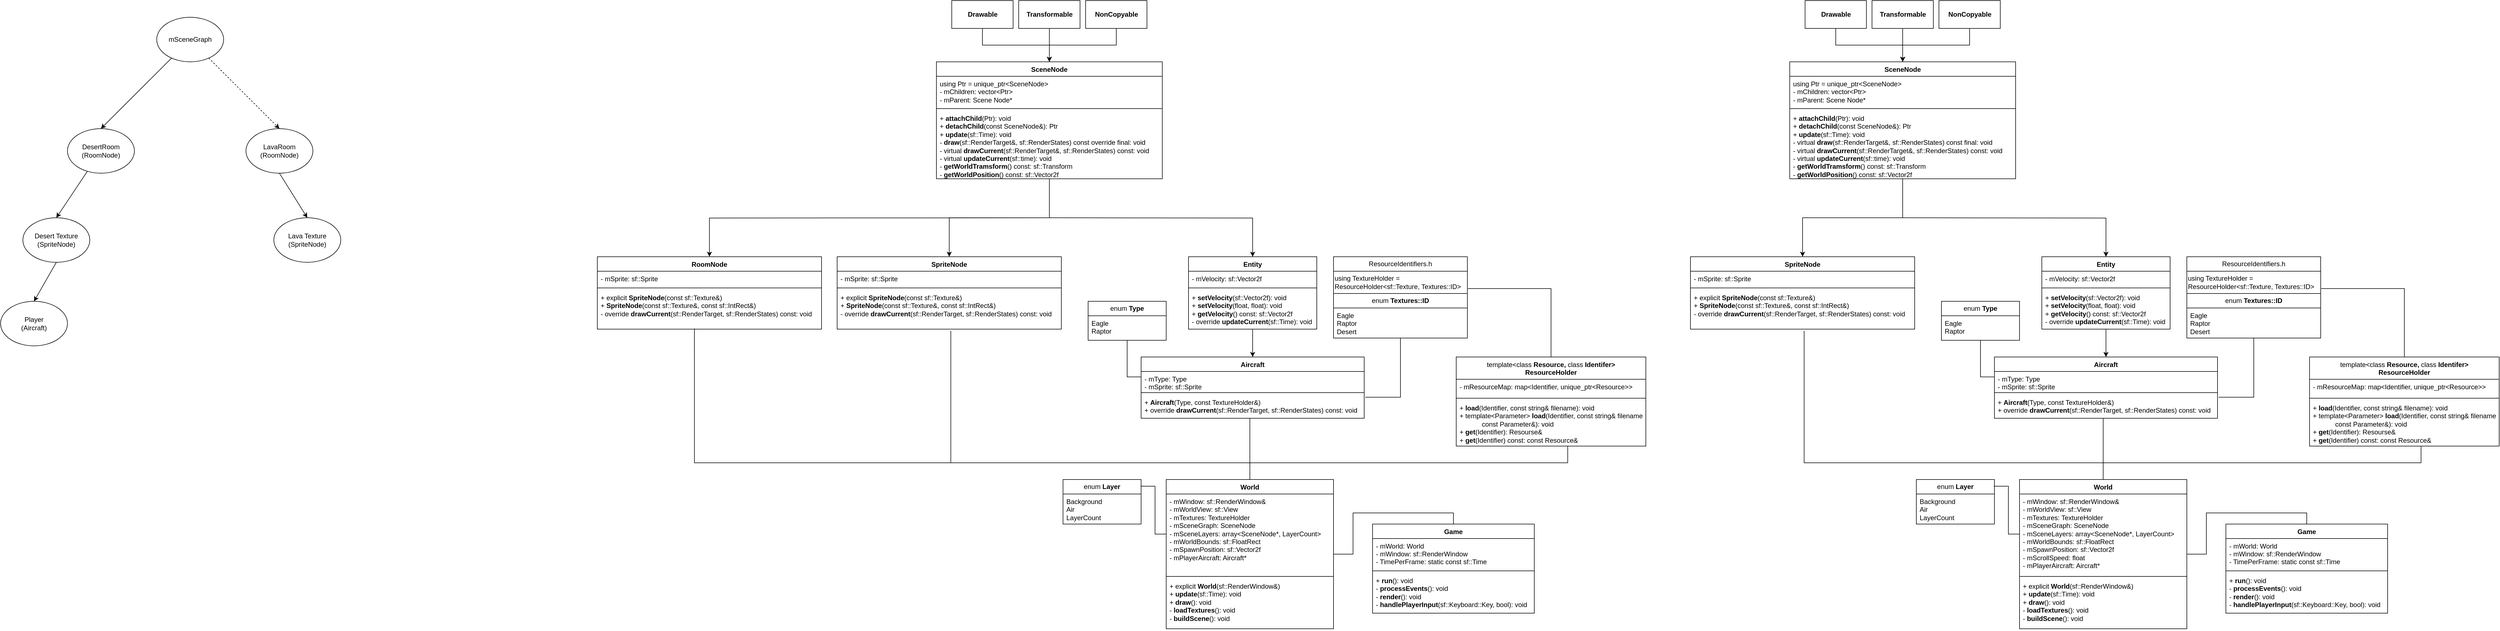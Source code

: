 <mxfile version="21.3.0" type="device">
  <diagram id="C5RBs43oDa-KdzZeNtuy" name="Page-1">
    <mxGraphModel dx="4555" dy="688" grid="1" gridSize="10" guides="1" tooltips="1" connect="1" arrows="1" fold="1" page="1" pageScale="1" pageWidth="827" pageHeight="1169" math="0" shadow="0">
      <root>
        <mxCell id="WIyWlLk6GJQsqaUBKTNV-0" />
        <mxCell id="WIyWlLk6GJQsqaUBKTNV-1" parent="WIyWlLk6GJQsqaUBKTNV-0" />
        <mxCell id="zkfFHV4jXpPFQw0GAbJ--0" value="Game" style="swimlane;fontStyle=1;align=center;verticalAlign=top;childLayout=stackLayout;horizontal=1;startSize=26;horizontalStack=0;resizeParent=1;resizeLast=0;collapsible=1;marginBottom=0;rounded=0;shadow=0;strokeWidth=1;" parent="WIyWlLk6GJQsqaUBKTNV-1" vertex="1">
          <mxGeometry x="790" y="950" width="290" height="160" as="geometry">
            <mxRectangle x="230" y="140" width="160" height="26" as="alternateBounds" />
          </mxGeometry>
        </mxCell>
        <mxCell id="zkfFHV4jXpPFQw0GAbJ--1" value="- mWorld: World&#xa;- mWindow: sf::RenderWindow&#xa;- TimePerFrame: static const sf::Time" style="text;align=left;verticalAlign=top;spacingLeft=4;spacingRight=4;overflow=hidden;rotatable=0;points=[[0,0.5],[1,0.5]];portConstraint=eastwest;" parent="zkfFHV4jXpPFQw0GAbJ--0" vertex="1">
          <mxGeometry y="26" width="290" height="54" as="geometry" />
        </mxCell>
        <mxCell id="zkfFHV4jXpPFQw0GAbJ--4" value="" style="line;html=1;strokeWidth=1;align=left;verticalAlign=middle;spacingTop=-1;spacingLeft=3;spacingRight=3;rotatable=0;labelPosition=right;points=[];portConstraint=eastwest;" parent="zkfFHV4jXpPFQw0GAbJ--0" vertex="1">
          <mxGeometry y="80" width="290" height="8" as="geometry" />
        </mxCell>
        <mxCell id="kBqu7igjsJm5EsjZnPIc-30" value="+ &lt;b&gt;run&lt;/b&gt;(): void&lt;br&gt;- &lt;b&gt;processEvents&lt;/b&gt;(): void&lt;br&gt;- &lt;b&gt;render&lt;/b&gt;(): void&lt;br&gt;- &lt;b&gt;handlePlayerInput&lt;/b&gt;(sf::Keyboard::Key, bool): void" style="text;align=left;verticalAlign=top;spacingLeft=4;spacingRight=4;overflow=hidden;rotatable=0;points=[[0,0.5],[1,0.5]];portConstraint=eastwest;fontStyle=0;whiteSpace=wrap;html=1;" parent="zkfFHV4jXpPFQw0GAbJ--0" vertex="1">
          <mxGeometry y="88" width="290" height="72" as="geometry" />
        </mxCell>
        <mxCell id="kBqu7igjsJm5EsjZnPIc-31" style="edgeStyle=orthogonalEdgeStyle;rounded=0;orthogonalLoop=1;jettySize=auto;html=1;entryX=0.5;entryY=0;entryDx=0;entryDy=0;endArrow=none;endFill=0;" parent="WIyWlLk6GJQsqaUBKTNV-1" source="TaPDNZF319cpXoHS3bE2-1" target="zkfFHV4jXpPFQw0GAbJ--0" edge="1">
          <mxGeometry relative="1" as="geometry" />
        </mxCell>
        <mxCell id="TaPDNZF319cpXoHS3bE2-1" value="World" style="swimlane;fontStyle=1;align=center;verticalAlign=top;childLayout=stackLayout;horizontal=1;startSize=26;horizontalStack=0;resizeParent=1;resizeParentMax=0;resizeLast=0;collapsible=1;marginBottom=0;whiteSpace=wrap;html=1;" parent="WIyWlLk6GJQsqaUBKTNV-1" vertex="1">
          <mxGeometry x="420" y="870" width="300" height="268" as="geometry" />
        </mxCell>
        <mxCell id="TaPDNZF319cpXoHS3bE2-2" value="- mWindow: sf::RenderWindow&amp;amp;&lt;br&gt;- mWorldView: sf::View&lt;br&gt;- mTextures: TextureHolder&lt;br&gt;- mSceneGraph: SceneNode&lt;br&gt;- mSceneLayers: array&amp;lt;SceneNode*, LayerCount&amp;gt;&lt;br&gt;- mWorldBounds: sf::FloatRect&lt;br&gt;- mSpawnPosition: sf::Vector2f&lt;br&gt;- mScrollSpeed: float&lt;br&gt;- mPlayerAircraft: Aircraft*" style="text;strokeColor=none;fillColor=none;align=left;verticalAlign=top;spacingLeft=4;spacingRight=4;overflow=hidden;rotatable=0;points=[[0,0.5],[1,0.5]];portConstraint=eastwest;whiteSpace=wrap;html=1;" parent="TaPDNZF319cpXoHS3bE2-1" vertex="1">
          <mxGeometry y="26" width="300" height="144" as="geometry" />
        </mxCell>
        <mxCell id="TaPDNZF319cpXoHS3bE2-3" value="" style="line;strokeWidth=1;fillColor=none;align=left;verticalAlign=middle;spacingTop=-1;spacingLeft=3;spacingRight=3;rotatable=0;labelPosition=right;points=[];portConstraint=eastwest;strokeColor=inherit;" parent="TaPDNZF319cpXoHS3bE2-1" vertex="1">
          <mxGeometry y="170" width="300" height="8" as="geometry" />
        </mxCell>
        <mxCell id="kBqu7igjsJm5EsjZnPIc-18" value="+ explicit&lt;b&gt; World&lt;/b&gt;(sf::RenderWindow&amp;amp;)&lt;br&gt;+ &lt;b&gt;update&lt;/b&gt;(sf::Time): void&lt;br&gt;+ &lt;b&gt;draw&lt;/b&gt;(): void&lt;br&gt;- &lt;b&gt;loadTextures&lt;/b&gt;(): void&lt;br&gt;- &lt;b&gt;buildScene&lt;/b&gt;(): void&lt;br&gt;" style="text;strokeColor=none;fillColor=none;align=left;verticalAlign=top;spacingLeft=4;spacingRight=4;overflow=hidden;rotatable=0;points=[[0,0.5],[1,0.5]];portConstraint=eastwest;whiteSpace=wrap;html=1;" parent="TaPDNZF319cpXoHS3bE2-1" vertex="1">
          <mxGeometry y="178" width="300" height="90" as="geometry" />
        </mxCell>
        <mxCell id="kBqu7igjsJm5EsjZnPIc-15" style="edgeStyle=orthogonalEdgeStyle;rounded=0;orthogonalLoop=1;jettySize=auto;html=1;" parent="WIyWlLk6GJQsqaUBKTNV-1" source="TaPDNZF319cpXoHS3bE2-6" target="kBqu7igjsJm5EsjZnPIc-11" edge="1">
          <mxGeometry relative="1" as="geometry" />
        </mxCell>
        <mxCell id="kBqu7igjsJm5EsjZnPIc-24" style="edgeStyle=orthogonalEdgeStyle;rounded=0;orthogonalLoop=1;jettySize=auto;html=1;entryX=0.5;entryY=0;entryDx=0;entryDy=0;" parent="WIyWlLk6GJQsqaUBKTNV-1" target="TaPDNZF319cpXoHS3bE2-19" edge="1">
          <mxGeometry relative="1" as="geometry">
            <mxPoint x="211" y="400" as="sourcePoint" />
          </mxGeometry>
        </mxCell>
        <mxCell id="TaPDNZF319cpXoHS3bE2-6" value="SceneNode" style="swimlane;fontStyle=1;align=center;verticalAlign=top;childLayout=stackLayout;horizontal=1;startSize=26;horizontalStack=0;resizeParent=1;resizeParentMax=0;resizeLast=0;collapsible=1;marginBottom=0;whiteSpace=wrap;html=1;" parent="WIyWlLk6GJQsqaUBKTNV-1" vertex="1">
          <mxGeometry x="8" y="120" width="405" height="210" as="geometry" />
        </mxCell>
        <mxCell id="TaPDNZF319cpXoHS3bE2-7" value="using Ptr = unique_ptr&amp;lt;SceneNode&amp;gt;&lt;br&gt;- mChildren: vector&amp;lt;Ptr&amp;gt;&lt;br&gt;- mParent: Scene Node*" style="text;strokeColor=none;fillColor=none;align=left;verticalAlign=top;spacingLeft=4;spacingRight=4;overflow=hidden;rotatable=0;points=[[0,0.5],[1,0.5]];portConstraint=eastwest;whiteSpace=wrap;html=1;" parent="TaPDNZF319cpXoHS3bE2-6" vertex="1">
          <mxGeometry y="26" width="405" height="54" as="geometry" />
        </mxCell>
        <mxCell id="TaPDNZF319cpXoHS3bE2-8" value="" style="line;strokeWidth=1;fillColor=none;align=left;verticalAlign=middle;spacingTop=-1;spacingLeft=3;spacingRight=3;rotatable=0;labelPosition=right;points=[];portConstraint=eastwest;strokeColor=inherit;" parent="TaPDNZF319cpXoHS3bE2-6" vertex="1">
          <mxGeometry y="80" width="405" height="8" as="geometry" />
        </mxCell>
        <mxCell id="TaPDNZF319cpXoHS3bE2-9" value="+ &lt;b&gt;attachChild&lt;/b&gt;(Ptr): void&lt;br&gt;+ &lt;b&gt;detachChild&lt;/b&gt;(const SceneNode&amp;amp;): Ptr&lt;br&gt;+ &lt;b&gt;update&lt;/b&gt;(sf::Time): void&lt;br&gt;- virtual &lt;b&gt;draw&lt;/b&gt;(sf::RenderTarget&amp;amp;, sf::RenderStates) const final: void&lt;br&gt;- virtual &lt;b&gt;drawCurrent&lt;/b&gt;(sf::RenderTarget&amp;amp;, sf::RenderStates) const: void&lt;br&gt;- virtual &lt;b&gt;updateCurrent&lt;/b&gt;(sf::time): void&lt;br&gt;- &lt;b&gt;getWorldTramsform&lt;/b&gt;() const: sf::Transform&lt;br&gt;- &lt;b&gt;getWorldPosition&lt;/b&gt;() const: sf::Vector2f" style="text;strokeColor=none;fillColor=none;align=left;verticalAlign=top;spacingLeft=4;spacingRight=4;overflow=hidden;rotatable=0;points=[[0,0.5],[1,0.5]];portConstraint=eastwest;whiteSpace=wrap;html=1;" parent="TaPDNZF319cpXoHS3bE2-6" vertex="1">
          <mxGeometry y="88" width="405" height="122" as="geometry" />
        </mxCell>
        <mxCell id="TaPDNZF319cpXoHS3bE2-14" style="edgeStyle=orthogonalEdgeStyle;rounded=0;orthogonalLoop=1;jettySize=auto;html=1;entryX=0.5;entryY=0;entryDx=0;entryDy=0;" parent="WIyWlLk6GJQsqaUBKTNV-1" source="TaPDNZF319cpXoHS3bE2-10" target="TaPDNZF319cpXoHS3bE2-6" edge="1">
          <mxGeometry relative="1" as="geometry" />
        </mxCell>
        <mxCell id="TaPDNZF319cpXoHS3bE2-10" value="&lt;b&gt;Drawable&lt;/b&gt;" style="html=1;whiteSpace=wrap;" parent="WIyWlLk6GJQsqaUBKTNV-1" vertex="1">
          <mxGeometry x="35.5" y="10" width="110" height="50" as="geometry" />
        </mxCell>
        <mxCell id="TaPDNZF319cpXoHS3bE2-16" style="edgeStyle=orthogonalEdgeStyle;rounded=0;orthogonalLoop=1;jettySize=auto;html=1;" parent="WIyWlLk6GJQsqaUBKTNV-1" source="TaPDNZF319cpXoHS3bE2-11" target="TaPDNZF319cpXoHS3bE2-6" edge="1">
          <mxGeometry relative="1" as="geometry" />
        </mxCell>
        <mxCell id="TaPDNZF319cpXoHS3bE2-11" value="&lt;b&gt;NonCopyable&lt;/b&gt;" style="html=1;whiteSpace=wrap;" parent="WIyWlLk6GJQsqaUBKTNV-1" vertex="1">
          <mxGeometry x="275.5" y="10" width="110" height="50" as="geometry" />
        </mxCell>
        <mxCell id="TaPDNZF319cpXoHS3bE2-15" style="edgeStyle=orthogonalEdgeStyle;rounded=0;orthogonalLoop=1;jettySize=auto;html=1;entryX=0.5;entryY=0;entryDx=0;entryDy=0;" parent="WIyWlLk6GJQsqaUBKTNV-1" source="TaPDNZF319cpXoHS3bE2-12" target="TaPDNZF319cpXoHS3bE2-6" edge="1">
          <mxGeometry relative="1" as="geometry">
            <mxPoint x="225.5" y="120" as="targetPoint" />
            <Array as="points" />
          </mxGeometry>
        </mxCell>
        <mxCell id="TaPDNZF319cpXoHS3bE2-12" value="&lt;b&gt;Transformable&lt;/b&gt;" style="html=1;whiteSpace=wrap;" parent="WIyWlLk6GJQsqaUBKTNV-1" vertex="1">
          <mxGeometry x="155.5" y="10" width="110" height="50" as="geometry" />
        </mxCell>
        <mxCell id="TaPDNZF319cpXoHS3bE2-33" style="edgeStyle=orthogonalEdgeStyle;rounded=0;orthogonalLoop=1;jettySize=auto;html=1;entryX=0.5;entryY=0;entryDx=0;entryDy=0;" parent="WIyWlLk6GJQsqaUBKTNV-1" source="TaPDNZF319cpXoHS3bE2-19" target="TaPDNZF319cpXoHS3bE2-24" edge="1">
          <mxGeometry relative="1" as="geometry" />
        </mxCell>
        <mxCell id="TaPDNZF319cpXoHS3bE2-19" value="Entity" style="swimlane;fontStyle=1;align=center;verticalAlign=top;childLayout=stackLayout;horizontal=1;startSize=26;horizontalStack=0;resizeParent=1;resizeParentMax=0;resizeLast=0;collapsible=1;marginBottom=0;whiteSpace=wrap;html=1;" parent="WIyWlLk6GJQsqaUBKTNV-1" vertex="1">
          <mxGeometry x="460" y="470" width="230" height="130" as="geometry" />
        </mxCell>
        <mxCell id="TaPDNZF319cpXoHS3bE2-20" value="- mVelocity: sf::Vector2f" style="text;strokeColor=none;fillColor=none;align=left;verticalAlign=top;spacingLeft=4;spacingRight=4;overflow=hidden;rotatable=0;points=[[0,0.5],[1,0.5]];portConstraint=eastwest;whiteSpace=wrap;html=1;" parent="TaPDNZF319cpXoHS3bE2-19" vertex="1">
          <mxGeometry y="26" width="230" height="26" as="geometry" />
        </mxCell>
        <mxCell id="TaPDNZF319cpXoHS3bE2-21" value="" style="line;strokeWidth=1;fillColor=none;align=left;verticalAlign=middle;spacingTop=-1;spacingLeft=3;spacingRight=3;rotatable=0;labelPosition=right;points=[];portConstraint=eastwest;strokeColor=inherit;" parent="TaPDNZF319cpXoHS3bE2-19" vertex="1">
          <mxGeometry y="52" width="230" height="8" as="geometry" />
        </mxCell>
        <mxCell id="TaPDNZF319cpXoHS3bE2-22" value="+ &lt;b&gt;setVelocity&lt;/b&gt;(sf::Vector2f): void&lt;br&gt;+ &lt;b&gt;setVelocity&lt;/b&gt;(float, float): void&lt;br&gt;+ &lt;b&gt;getVelocity&lt;/b&gt;() const: sf::Vector2f&lt;br&gt;- override &lt;b&gt;updateCurrent&lt;/b&gt;(sf::Time): void" style="text;strokeColor=none;fillColor=none;align=left;verticalAlign=top;spacingLeft=4;spacingRight=4;overflow=hidden;rotatable=0;points=[[0,0.5],[1,0.5]];portConstraint=eastwest;whiteSpace=wrap;html=1;" parent="TaPDNZF319cpXoHS3bE2-19" vertex="1">
          <mxGeometry y="60" width="230" height="70" as="geometry" />
        </mxCell>
        <mxCell id="kBqu7igjsJm5EsjZnPIc-25" style="edgeStyle=orthogonalEdgeStyle;rounded=0;orthogonalLoop=1;jettySize=auto;html=1;entryX=0.5;entryY=0;entryDx=0;entryDy=0;endArrow=none;endFill=0;" parent="WIyWlLk6GJQsqaUBKTNV-1" source="TaPDNZF319cpXoHS3bE2-24" target="TaPDNZF319cpXoHS3bE2-1" edge="1">
          <mxGeometry relative="1" as="geometry">
            <Array as="points">
              <mxPoint x="570" y="790" />
              <mxPoint x="570" y="790" />
            </Array>
          </mxGeometry>
        </mxCell>
        <mxCell id="TaPDNZF319cpXoHS3bE2-24" value="Aircraft" style="swimlane;fontStyle=1;align=center;verticalAlign=top;childLayout=stackLayout;horizontal=1;startSize=26;horizontalStack=0;resizeParent=1;resizeParentMax=0;resizeLast=0;collapsible=1;marginBottom=0;whiteSpace=wrap;html=1;" parent="WIyWlLk6GJQsqaUBKTNV-1" vertex="1">
          <mxGeometry x="375" y="650" width="400" height="110" as="geometry" />
        </mxCell>
        <mxCell id="TaPDNZF319cpXoHS3bE2-25" value="- mType: Type&lt;br&gt;- mSprite: sf::Sprite" style="text;strokeColor=none;fillColor=none;align=left;verticalAlign=top;spacingLeft=4;spacingRight=4;overflow=hidden;rotatable=0;points=[[0,0.5],[1,0.5]];portConstraint=eastwest;whiteSpace=wrap;html=1;" parent="TaPDNZF319cpXoHS3bE2-24" vertex="1">
          <mxGeometry y="26" width="400" height="34" as="geometry" />
        </mxCell>
        <mxCell id="TaPDNZF319cpXoHS3bE2-26" value="" style="line;strokeWidth=1;fillColor=none;align=left;verticalAlign=middle;spacingTop=-1;spacingLeft=3;spacingRight=3;rotatable=0;labelPosition=right;points=[];portConstraint=eastwest;strokeColor=inherit;" parent="TaPDNZF319cpXoHS3bE2-24" vertex="1">
          <mxGeometry y="60" width="400" height="8" as="geometry" />
        </mxCell>
        <mxCell id="TaPDNZF319cpXoHS3bE2-27" value="+ &lt;b&gt;Aircraft&lt;/b&gt;(Type, const TextureHolder&amp;amp;)&lt;br&gt;+ override &lt;b&gt;drawCurrent&lt;/b&gt;(sf::RenderTarget, sf::RenderStates) const: void" style="text;strokeColor=none;fillColor=none;align=left;verticalAlign=top;spacingLeft=4;spacingRight=4;overflow=hidden;rotatable=0;points=[[0,0.5],[1,0.5]];portConstraint=eastwest;whiteSpace=wrap;html=1;" parent="TaPDNZF319cpXoHS3bE2-24" vertex="1">
          <mxGeometry y="68" width="400" height="42" as="geometry" />
        </mxCell>
        <mxCell id="TaPDNZF319cpXoHS3bE2-32" style="edgeStyle=orthogonalEdgeStyle;rounded=0;orthogonalLoop=1;jettySize=auto;html=1;endArrow=none;endFill=0;entryX=-0.001;entryY=0.286;entryDx=0;entryDy=0;entryPerimeter=0;" parent="WIyWlLk6GJQsqaUBKTNV-1" source="TaPDNZF319cpXoHS3bE2-28" target="TaPDNZF319cpXoHS3bE2-25" edge="1">
          <mxGeometry relative="1" as="geometry">
            <mxPoint x="609" y="454" as="targetPoint" />
          </mxGeometry>
        </mxCell>
        <mxCell id="TaPDNZF319cpXoHS3bE2-28" value="enum &lt;b&gt;Type&lt;/b&gt;" style="swimlane;fontStyle=0;childLayout=stackLayout;horizontal=1;startSize=26;fillColor=none;horizontalStack=0;resizeParent=1;resizeParentMax=0;resizeLast=0;collapsible=1;marginBottom=0;whiteSpace=wrap;html=1;" parent="WIyWlLk6GJQsqaUBKTNV-1" vertex="1">
          <mxGeometry x="280" y="550" width="140" height="70" as="geometry" />
        </mxCell>
        <mxCell id="TaPDNZF319cpXoHS3bE2-29" value="Eagle&lt;br&gt;Raptor" style="text;strokeColor=none;fillColor=none;align=left;verticalAlign=top;spacingLeft=4;spacingRight=4;overflow=hidden;rotatable=0;points=[[0,0.5],[1,0.5]];portConstraint=eastwest;whiteSpace=wrap;html=1;" parent="TaPDNZF319cpXoHS3bE2-28" vertex="1">
          <mxGeometry y="26" width="140" height="44" as="geometry" />
        </mxCell>
        <mxCell id="kBqu7igjsJm5EsjZnPIc-9" style="edgeStyle=orthogonalEdgeStyle;rounded=0;orthogonalLoop=1;jettySize=auto;html=1;entryX=1.004;entryY=0.778;entryDx=0;entryDy=0;entryPerimeter=0;endArrow=none;endFill=0;exitX=0.5;exitY=0;exitDx=0;exitDy=0;" parent="WIyWlLk6GJQsqaUBKTNV-1" source="C1zI4-NL4ajHAc3gWiSW-0" target="kBqu7igjsJm5EsjZnPIc-8" edge="1">
          <mxGeometry relative="1" as="geometry" />
        </mxCell>
        <mxCell id="kBqu7igjsJm5EsjZnPIc-26" style="edgeStyle=orthogonalEdgeStyle;rounded=0;orthogonalLoop=1;jettySize=auto;html=1;entryX=0.5;entryY=0;entryDx=0;entryDy=0;endArrow=none;endFill=0;exitX=0.588;exitY=1;exitDx=0;exitDy=0;exitPerimeter=0;" parent="WIyWlLk6GJQsqaUBKTNV-1" source="C1zI4-NL4ajHAc3gWiSW-3" target="TaPDNZF319cpXoHS3bE2-1" edge="1">
          <mxGeometry relative="1" as="geometry" />
        </mxCell>
        <mxCell id="C1zI4-NL4ajHAc3gWiSW-0" value="&lt;span style=&quot;font-weight: normal;&quot;&gt;template&amp;lt;class&lt;/span&gt; Resource, &lt;span style=&quot;font-weight: normal;&quot;&gt;class&lt;/span&gt; Identifer&amp;gt;&lt;br&gt;ResourceHolder" style="swimlane;fontStyle=1;align=center;verticalAlign=top;childLayout=stackLayout;horizontal=1;startSize=40;horizontalStack=0;resizeParent=1;resizeParentMax=0;resizeLast=0;collapsible=1;marginBottom=0;whiteSpace=wrap;html=1;" parent="WIyWlLk6GJQsqaUBKTNV-1" vertex="1">
          <mxGeometry x="940" y="650" width="340" height="160" as="geometry">
            <mxRectangle x="1010" y="20" width="280" height="40" as="alternateBounds" />
          </mxGeometry>
        </mxCell>
        <mxCell id="C1zI4-NL4ajHAc3gWiSW-1" value="- mResourceMap: map&amp;lt;Identifier, unique_ptr&amp;lt;Resource&amp;gt;&amp;gt;" style="text;strokeColor=none;fillColor=none;align=left;verticalAlign=top;spacingLeft=4;spacingRight=4;overflow=hidden;rotatable=0;points=[[0,0.5],[1,0.5]];portConstraint=eastwest;whiteSpace=wrap;html=1;" parent="C1zI4-NL4ajHAc3gWiSW-0" vertex="1">
          <mxGeometry y="40" width="340" height="30" as="geometry" />
        </mxCell>
        <mxCell id="C1zI4-NL4ajHAc3gWiSW-2" value="" style="line;strokeWidth=1;fillColor=none;align=left;verticalAlign=middle;spacingTop=-1;spacingLeft=3;spacingRight=3;rotatable=0;labelPosition=right;points=[];portConstraint=eastwest;strokeColor=inherit;" parent="C1zI4-NL4ajHAc3gWiSW-0" vertex="1">
          <mxGeometry y="70" width="340" height="8" as="geometry" />
        </mxCell>
        <mxCell id="C1zI4-NL4ajHAc3gWiSW-3" value="+ &lt;b&gt;load&lt;/b&gt;(Identifier, const string&amp;amp; filename): void&lt;br&gt;+ template&amp;lt;&lt;span style=&quot;border-color: var(--border-color);&quot;&gt;Parameter&lt;/span&gt;&amp;gt;&amp;nbsp;&lt;b&gt;load&lt;/b&gt;(Identifier, const string&amp;amp; filename&lt;br&gt;&lt;span style=&quot;white-space: pre;&quot;&gt; &lt;/span&gt;&lt;span style=&quot;white-space: pre;&quot;&gt; &lt;/span&gt;&lt;span style=&quot;white-space: pre;&quot;&gt; &lt;/span&gt;&lt;span style=&quot;white-space: pre;&quot;&gt; &lt;/span&gt;&lt;span style=&quot;white-space: pre;&quot;&gt; &lt;/span&gt;&amp;nbsp; &amp;nbsp; &amp;nbsp; &amp;nbsp;const Parameter&amp;amp;): void&lt;br&gt;+ &lt;b&gt;get&lt;/b&gt;(Identifier): Resourse&amp;amp;&lt;br&gt;+ &lt;b&gt;get&lt;/b&gt;(Identifier) const: const Resource&amp;amp;" style="text;strokeColor=none;fillColor=none;align=left;verticalAlign=top;spacingLeft=4;spacingRight=4;overflow=hidden;rotatable=0;points=[[0,0.5],[1,0.5]];portConstraint=eastwest;whiteSpace=wrap;html=1;" parent="C1zI4-NL4ajHAc3gWiSW-0" vertex="1">
          <mxGeometry y="78" width="340" height="82" as="geometry" />
        </mxCell>
        <mxCell id="kBqu7igjsJm5EsjZnPIc-10" style="edgeStyle=orthogonalEdgeStyle;rounded=0;orthogonalLoop=1;jettySize=auto;html=1;entryX=1.005;entryY=0.102;entryDx=0;entryDy=0;entryPerimeter=0;endArrow=none;endFill=0;" parent="WIyWlLk6GJQsqaUBKTNV-1" source="kBqu7igjsJm5EsjZnPIc-4" target="TaPDNZF319cpXoHS3bE2-27" edge="1">
          <mxGeometry relative="1" as="geometry" />
        </mxCell>
        <mxCell id="kBqu7igjsJm5EsjZnPIc-4" value="ResourceIdentifiers.h" style="swimlane;fontStyle=0;childLayout=stackLayout;horizontal=1;startSize=26;fillColor=none;horizontalStack=0;resizeParent=1;resizeParentMax=0;resizeLast=0;collapsible=1;marginBottom=0;whiteSpace=wrap;html=1;" parent="WIyWlLk6GJQsqaUBKTNV-1" vertex="1">
          <mxGeometry x="720" y="470" width="240" height="146" as="geometry" />
        </mxCell>
        <mxCell id="kBqu7igjsJm5EsjZnPIc-8" value="&lt;div style=&quot;&quot;&gt;&lt;span style=&quot;background-color: initial;&quot;&gt;using TextureHolder =&lt;/span&gt;&lt;/div&gt;ResourceHolder&amp;lt;sf::Texture, Textures::ID&amp;gt;" style="text;html=1;align=left;verticalAlign=middle;resizable=0;points=[];autosize=1;strokeColor=none;fillColor=none;" parent="kBqu7igjsJm5EsjZnPIc-4" vertex="1">
          <mxGeometry y="26" width="240" height="40" as="geometry" />
        </mxCell>
        <mxCell id="kBqu7igjsJm5EsjZnPIc-0" value="enum &lt;b&gt;Textures::ID&lt;/b&gt;" style="swimlane;fontStyle=0;childLayout=stackLayout;horizontal=1;startSize=26;fillColor=none;horizontalStack=0;resizeParent=1;resizeParentMax=0;resizeLast=0;collapsible=1;marginBottom=0;whiteSpace=wrap;html=1;" parent="kBqu7igjsJm5EsjZnPIc-4" vertex="1">
          <mxGeometry y="66" width="240" height="80" as="geometry" />
        </mxCell>
        <mxCell id="kBqu7igjsJm5EsjZnPIc-2" value="Eagle&lt;br&gt;Raptor&lt;br&gt;Desert" style="text;strokeColor=none;fillColor=none;align=left;verticalAlign=top;spacingLeft=4;spacingRight=4;overflow=hidden;rotatable=0;points=[[0,0.5],[1,0.5]];portConstraint=eastwest;whiteSpace=wrap;html=1;" parent="kBqu7igjsJm5EsjZnPIc-0" vertex="1">
          <mxGeometry y="26" width="240" height="54" as="geometry" />
        </mxCell>
        <mxCell id="kBqu7igjsJm5EsjZnPIc-27" style="edgeStyle=orthogonalEdgeStyle;rounded=0;orthogonalLoop=1;jettySize=auto;html=1;exitX=0.507;exitY=1.043;exitDx=0;exitDy=0;exitPerimeter=0;endArrow=none;endFill=0;" parent="WIyWlLk6GJQsqaUBKTNV-1" source="kBqu7igjsJm5EsjZnPIc-14" edge="1">
          <mxGeometry relative="1" as="geometry">
            <mxPoint x="570" y="870" as="targetPoint" />
            <Array as="points">
              <mxPoint x="34" y="840" />
              <mxPoint x="570" y="840" />
            </Array>
          </mxGeometry>
        </mxCell>
        <mxCell id="kBqu7igjsJm5EsjZnPIc-11" value="SpriteNode" style="swimlane;fontStyle=1;align=center;verticalAlign=top;childLayout=stackLayout;horizontal=1;startSize=26;horizontalStack=0;resizeParent=1;resizeParentMax=0;resizeLast=0;collapsible=1;marginBottom=0;whiteSpace=wrap;html=1;" parent="WIyWlLk6GJQsqaUBKTNV-1" vertex="1">
          <mxGeometry x="-170" y="470" width="402" height="130" as="geometry" />
        </mxCell>
        <mxCell id="kBqu7igjsJm5EsjZnPIc-12" value="- mSprite: sf::Sprite" style="text;strokeColor=none;fillColor=none;align=left;verticalAlign=top;spacingLeft=4;spacingRight=4;overflow=hidden;rotatable=0;points=[[0,0.5],[1,0.5]];portConstraint=eastwest;whiteSpace=wrap;html=1;" parent="kBqu7igjsJm5EsjZnPIc-11" vertex="1">
          <mxGeometry y="26" width="402" height="26" as="geometry" />
        </mxCell>
        <mxCell id="kBqu7igjsJm5EsjZnPIc-13" value="" style="line;strokeWidth=1;fillColor=none;align=left;verticalAlign=middle;spacingTop=-1;spacingLeft=3;spacingRight=3;rotatable=0;labelPosition=right;points=[];portConstraint=eastwest;strokeColor=inherit;" parent="kBqu7igjsJm5EsjZnPIc-11" vertex="1">
          <mxGeometry y="52" width="402" height="8" as="geometry" />
        </mxCell>
        <mxCell id="kBqu7igjsJm5EsjZnPIc-14" value="+ explicit&lt;b&gt; SpriteNode&lt;/b&gt;(const sf::Texture&amp;amp;)&lt;br&gt;+ &lt;b&gt;SpriteNode&lt;/b&gt;(const sf::Texture&amp;amp;, const sf::IntRect&amp;amp;)&lt;br&gt;- override &lt;b&gt;drawCurrent&lt;/b&gt;(sf::RenderTarget, sf::RenderStates) const: void" style="text;strokeColor=none;fillColor=none;align=left;verticalAlign=top;spacingLeft=4;spacingRight=4;overflow=hidden;rotatable=0;points=[[0,0.5],[1,0.5]];portConstraint=eastwest;whiteSpace=wrap;html=1;" parent="kBqu7igjsJm5EsjZnPIc-11" vertex="1">
          <mxGeometry y="60" width="402" height="70" as="geometry" />
        </mxCell>
        <mxCell id="kBqu7igjsJm5EsjZnPIc-21" style="edgeStyle=orthogonalEdgeStyle;rounded=0;orthogonalLoop=1;jettySize=auto;html=1;entryX=0;entryY=0.5;entryDx=0;entryDy=0;endArrow=none;endFill=0;exitX=0.993;exitY=0.15;exitDx=0;exitDy=0;exitPerimeter=0;" parent="WIyWlLk6GJQsqaUBKTNV-1" source="kBqu7igjsJm5EsjZnPIc-19" target="TaPDNZF319cpXoHS3bE2-2" edge="1">
          <mxGeometry relative="1" as="geometry">
            <mxPoint x="380" y="910" as="sourcePoint" />
            <Array as="points">
              <mxPoint x="400" y="882" />
              <mxPoint x="400" y="968" />
            </Array>
          </mxGeometry>
        </mxCell>
        <mxCell id="kBqu7igjsJm5EsjZnPIc-19" value="enum &lt;b&gt;Layer&lt;/b&gt;" style="swimlane;fontStyle=0;childLayout=stackLayout;horizontal=1;startSize=26;fillColor=none;horizontalStack=0;resizeParent=1;resizeParentMax=0;resizeLast=0;collapsible=1;marginBottom=0;whiteSpace=wrap;html=1;" parent="WIyWlLk6GJQsqaUBKTNV-1" vertex="1">
          <mxGeometry x="235" y="870" width="140" height="80" as="geometry" />
        </mxCell>
        <mxCell id="kBqu7igjsJm5EsjZnPIc-20" value="Background&lt;br&gt;Air&lt;br&gt;LayerCount" style="text;strokeColor=none;fillColor=none;align=left;verticalAlign=top;spacingLeft=4;spacingRight=4;overflow=hidden;rotatable=0;points=[[0,0.5],[1,0.5]];portConstraint=eastwest;whiteSpace=wrap;html=1;" parent="kBqu7igjsJm5EsjZnPIc-19" vertex="1">
          <mxGeometry y="26" width="140" height="54" as="geometry" />
        </mxCell>
        <mxCell id="WNt9tTBzEYhnYvB0Ojxt-0" value="Game" style="swimlane;fontStyle=1;align=center;verticalAlign=top;childLayout=stackLayout;horizontal=1;startSize=26;horizontalStack=0;resizeParent=1;resizeLast=0;collapsible=1;marginBottom=0;rounded=0;shadow=0;strokeWidth=1;" parent="WIyWlLk6GJQsqaUBKTNV-1" vertex="1">
          <mxGeometry x="-740" y="950" width="290" height="160" as="geometry">
            <mxRectangle x="230" y="140" width="160" height="26" as="alternateBounds" />
          </mxGeometry>
        </mxCell>
        <mxCell id="WNt9tTBzEYhnYvB0Ojxt-1" value="- mWorld: World&#xa;- mWindow: sf::RenderWindow&#xa;- TimePerFrame: static const sf::Time" style="text;align=left;verticalAlign=top;spacingLeft=4;spacingRight=4;overflow=hidden;rotatable=0;points=[[0,0.5],[1,0.5]];portConstraint=eastwest;" parent="WNt9tTBzEYhnYvB0Ojxt-0" vertex="1">
          <mxGeometry y="26" width="290" height="54" as="geometry" />
        </mxCell>
        <mxCell id="WNt9tTBzEYhnYvB0Ojxt-2" value="" style="line;html=1;strokeWidth=1;align=left;verticalAlign=middle;spacingTop=-1;spacingLeft=3;spacingRight=3;rotatable=0;labelPosition=right;points=[];portConstraint=eastwest;" parent="WNt9tTBzEYhnYvB0Ojxt-0" vertex="1">
          <mxGeometry y="80" width="290" height="8" as="geometry" />
        </mxCell>
        <mxCell id="WNt9tTBzEYhnYvB0Ojxt-3" value="+ &lt;b&gt;run&lt;/b&gt;(): void&lt;br&gt;- &lt;b&gt;processEvents&lt;/b&gt;(): void&lt;br&gt;- &lt;b&gt;render&lt;/b&gt;(): void&lt;br&gt;- &lt;b&gt;handlePlayerInput&lt;/b&gt;(sf::Keyboard::Key, bool): void" style="text;align=left;verticalAlign=top;spacingLeft=4;spacingRight=4;overflow=hidden;rotatable=0;points=[[0,0.5],[1,0.5]];portConstraint=eastwest;fontStyle=0;whiteSpace=wrap;html=1;" parent="WNt9tTBzEYhnYvB0Ojxt-0" vertex="1">
          <mxGeometry y="88" width="290" height="72" as="geometry" />
        </mxCell>
        <mxCell id="WNt9tTBzEYhnYvB0Ojxt-4" style="edgeStyle=orthogonalEdgeStyle;rounded=0;orthogonalLoop=1;jettySize=auto;html=1;entryX=0.5;entryY=0;entryDx=0;entryDy=0;endArrow=none;endFill=0;" parent="WIyWlLk6GJQsqaUBKTNV-1" source="WNt9tTBzEYhnYvB0Ojxt-5" target="WNt9tTBzEYhnYvB0Ojxt-0" edge="1">
          <mxGeometry relative="1" as="geometry" />
        </mxCell>
        <mxCell id="WNt9tTBzEYhnYvB0Ojxt-5" value="World" style="swimlane;fontStyle=1;align=center;verticalAlign=top;childLayout=stackLayout;horizontal=1;startSize=26;horizontalStack=0;resizeParent=1;resizeParentMax=0;resizeLast=0;collapsible=1;marginBottom=0;whiteSpace=wrap;html=1;" parent="WIyWlLk6GJQsqaUBKTNV-1" vertex="1">
          <mxGeometry x="-1110" y="870" width="300" height="268" as="geometry" />
        </mxCell>
        <mxCell id="WNt9tTBzEYhnYvB0Ojxt-6" value="- mWindow: sf::RenderWindow&amp;amp;&lt;br&gt;- mWorldView: sf::View&lt;br&gt;- mTextures: TextureHolder&lt;br&gt;- mSceneGraph: SceneNode&lt;br&gt;- mSceneLayers: array&amp;lt;SceneNode*, LayerCount&amp;gt;&lt;br&gt;- mWorldBounds: sf::FloatRect&lt;br&gt;- mSpawnPosition: sf::Vector2f&lt;br&gt;- mPlayerAircraft: Aircraft*" style="text;strokeColor=none;fillColor=none;align=left;verticalAlign=top;spacingLeft=4;spacingRight=4;overflow=hidden;rotatable=0;points=[[0,0.5],[1,0.5]];portConstraint=eastwest;whiteSpace=wrap;html=1;" parent="WNt9tTBzEYhnYvB0Ojxt-5" vertex="1">
          <mxGeometry y="26" width="300" height="144" as="geometry" />
        </mxCell>
        <mxCell id="WNt9tTBzEYhnYvB0Ojxt-7" value="" style="line;strokeWidth=1;fillColor=none;align=left;verticalAlign=middle;spacingTop=-1;spacingLeft=3;spacingRight=3;rotatable=0;labelPosition=right;points=[];portConstraint=eastwest;strokeColor=inherit;" parent="WNt9tTBzEYhnYvB0Ojxt-5" vertex="1">
          <mxGeometry y="170" width="300" height="8" as="geometry" />
        </mxCell>
        <mxCell id="WNt9tTBzEYhnYvB0Ojxt-8" value="+ explicit&lt;b&gt; World&lt;/b&gt;(sf::RenderWindow&amp;amp;)&lt;br&gt;+ &lt;b&gt;update&lt;/b&gt;(sf::Time): void&lt;br&gt;+ &lt;b&gt;draw&lt;/b&gt;(): void&lt;br&gt;- &lt;b&gt;loadTextures&lt;/b&gt;(): void&lt;br&gt;- &lt;b&gt;buildScene&lt;/b&gt;(): void&lt;br&gt;" style="text;strokeColor=none;fillColor=none;align=left;verticalAlign=top;spacingLeft=4;spacingRight=4;overflow=hidden;rotatable=0;points=[[0,0.5],[1,0.5]];portConstraint=eastwest;whiteSpace=wrap;html=1;" parent="WNt9tTBzEYhnYvB0Ojxt-5" vertex="1">
          <mxGeometry y="178" width="300" height="90" as="geometry" />
        </mxCell>
        <mxCell id="WNt9tTBzEYhnYvB0Ojxt-9" style="edgeStyle=orthogonalEdgeStyle;rounded=0;orthogonalLoop=1;jettySize=auto;html=1;" parent="WIyWlLk6GJQsqaUBKTNV-1" source="WNt9tTBzEYhnYvB0Ojxt-11" target="WNt9tTBzEYhnYvB0Ojxt-46" edge="1">
          <mxGeometry relative="1" as="geometry" />
        </mxCell>
        <mxCell id="WNt9tTBzEYhnYvB0Ojxt-10" style="edgeStyle=orthogonalEdgeStyle;rounded=0;orthogonalLoop=1;jettySize=auto;html=1;entryX=0.5;entryY=0;entryDx=0;entryDy=0;" parent="WIyWlLk6GJQsqaUBKTNV-1" target="WNt9tTBzEYhnYvB0Ojxt-22" edge="1">
          <mxGeometry relative="1" as="geometry">
            <mxPoint x="-1319" y="400" as="sourcePoint" />
          </mxGeometry>
        </mxCell>
        <mxCell id="WNt9tTBzEYhnYvB0Ojxt-11" value="SceneNode" style="swimlane;fontStyle=1;align=center;verticalAlign=top;childLayout=stackLayout;horizontal=1;startSize=26;horizontalStack=0;resizeParent=1;resizeParentMax=0;resizeLast=0;collapsible=1;marginBottom=0;whiteSpace=wrap;html=1;" parent="WIyWlLk6GJQsqaUBKTNV-1" vertex="1">
          <mxGeometry x="-1522" y="120" width="405" height="210" as="geometry" />
        </mxCell>
        <mxCell id="WNt9tTBzEYhnYvB0Ojxt-12" value="using Ptr = unique_ptr&amp;lt;SceneNode&amp;gt;&lt;br&gt;- mChildren: vector&amp;lt;Ptr&amp;gt;&lt;br&gt;- mParent: Scene Node*" style="text;strokeColor=none;fillColor=none;align=left;verticalAlign=top;spacingLeft=4;spacingRight=4;overflow=hidden;rotatable=0;points=[[0,0.5],[1,0.5]];portConstraint=eastwest;whiteSpace=wrap;html=1;" parent="WNt9tTBzEYhnYvB0Ojxt-11" vertex="1">
          <mxGeometry y="26" width="405" height="54" as="geometry" />
        </mxCell>
        <mxCell id="WNt9tTBzEYhnYvB0Ojxt-13" value="" style="line;strokeWidth=1;fillColor=none;align=left;verticalAlign=middle;spacingTop=-1;spacingLeft=3;spacingRight=3;rotatable=0;labelPosition=right;points=[];portConstraint=eastwest;strokeColor=inherit;" parent="WNt9tTBzEYhnYvB0Ojxt-11" vertex="1">
          <mxGeometry y="80" width="405" height="8" as="geometry" />
        </mxCell>
        <mxCell id="WNt9tTBzEYhnYvB0Ojxt-14" value="+ &lt;b&gt;attachChild&lt;/b&gt;(Ptr): void&lt;br&gt;+ &lt;b&gt;detachChild&lt;/b&gt;(const SceneNode&amp;amp;): Ptr&lt;br&gt;+ &lt;b&gt;update&lt;/b&gt;(sf::Time): void&lt;br&gt;- &lt;b&gt;draw&lt;/b&gt;(sf::RenderTarget&amp;amp;, sf::RenderStates) const override final: void&lt;br&gt;- virtual &lt;b&gt;drawCurrent&lt;/b&gt;(sf::RenderTarget&amp;amp;, sf::RenderStates) const: void&lt;br&gt;- virtual &lt;b&gt;updateCurrent&lt;/b&gt;(sf::time): void&lt;br&gt;- &lt;b&gt;getWorldTramsform&lt;/b&gt;() const: sf::Transform&lt;br&gt;- &lt;b&gt;getWorldPosition&lt;/b&gt;() const: sf::Vector2f" style="text;strokeColor=none;fillColor=none;align=left;verticalAlign=top;spacingLeft=4;spacingRight=4;overflow=hidden;rotatable=0;points=[[0,0.5],[1,0.5]];portConstraint=eastwest;whiteSpace=wrap;html=1;" parent="WNt9tTBzEYhnYvB0Ojxt-11" vertex="1">
          <mxGeometry y="88" width="405" height="122" as="geometry" />
        </mxCell>
        <mxCell id="WNt9tTBzEYhnYvB0Ojxt-15" style="edgeStyle=orthogonalEdgeStyle;rounded=0;orthogonalLoop=1;jettySize=auto;html=1;entryX=0.5;entryY=0;entryDx=0;entryDy=0;" parent="WIyWlLk6GJQsqaUBKTNV-1" source="WNt9tTBzEYhnYvB0Ojxt-16" target="WNt9tTBzEYhnYvB0Ojxt-11" edge="1">
          <mxGeometry relative="1" as="geometry" />
        </mxCell>
        <mxCell id="WNt9tTBzEYhnYvB0Ojxt-16" value="&lt;b&gt;Drawable&lt;/b&gt;" style="html=1;whiteSpace=wrap;" parent="WIyWlLk6GJQsqaUBKTNV-1" vertex="1">
          <mxGeometry x="-1494.5" y="10" width="110" height="50" as="geometry" />
        </mxCell>
        <mxCell id="WNt9tTBzEYhnYvB0Ojxt-17" style="edgeStyle=orthogonalEdgeStyle;rounded=0;orthogonalLoop=1;jettySize=auto;html=1;" parent="WIyWlLk6GJQsqaUBKTNV-1" source="WNt9tTBzEYhnYvB0Ojxt-18" target="WNt9tTBzEYhnYvB0Ojxt-11" edge="1">
          <mxGeometry relative="1" as="geometry" />
        </mxCell>
        <mxCell id="WNt9tTBzEYhnYvB0Ojxt-18" value="&lt;b&gt;NonCopyable&lt;/b&gt;" style="html=1;whiteSpace=wrap;" parent="WIyWlLk6GJQsqaUBKTNV-1" vertex="1">
          <mxGeometry x="-1254.5" y="10" width="110" height="50" as="geometry" />
        </mxCell>
        <mxCell id="WNt9tTBzEYhnYvB0Ojxt-19" style="edgeStyle=orthogonalEdgeStyle;rounded=0;orthogonalLoop=1;jettySize=auto;html=1;entryX=0.5;entryY=0;entryDx=0;entryDy=0;" parent="WIyWlLk6GJQsqaUBKTNV-1" source="WNt9tTBzEYhnYvB0Ojxt-20" target="WNt9tTBzEYhnYvB0Ojxt-11" edge="1">
          <mxGeometry relative="1" as="geometry">
            <mxPoint x="-1304.5" y="120" as="targetPoint" />
            <Array as="points" />
          </mxGeometry>
        </mxCell>
        <mxCell id="WNt9tTBzEYhnYvB0Ojxt-20" value="&lt;b&gt;Transformable&lt;/b&gt;" style="html=1;whiteSpace=wrap;" parent="WIyWlLk6GJQsqaUBKTNV-1" vertex="1">
          <mxGeometry x="-1374.5" y="10" width="110" height="50" as="geometry" />
        </mxCell>
        <mxCell id="WNt9tTBzEYhnYvB0Ojxt-21" style="edgeStyle=orthogonalEdgeStyle;rounded=0;orthogonalLoop=1;jettySize=auto;html=1;entryX=0.5;entryY=0;entryDx=0;entryDy=0;" parent="WIyWlLk6GJQsqaUBKTNV-1" source="WNt9tTBzEYhnYvB0Ojxt-22" target="WNt9tTBzEYhnYvB0Ojxt-27" edge="1">
          <mxGeometry relative="1" as="geometry" />
        </mxCell>
        <mxCell id="WNt9tTBzEYhnYvB0Ojxt-22" value="Entity" style="swimlane;fontStyle=1;align=center;verticalAlign=top;childLayout=stackLayout;horizontal=1;startSize=26;horizontalStack=0;resizeParent=1;resizeParentMax=0;resizeLast=0;collapsible=1;marginBottom=0;whiteSpace=wrap;html=1;" parent="WIyWlLk6GJQsqaUBKTNV-1" vertex="1">
          <mxGeometry x="-1070" y="470" width="230" height="130" as="geometry" />
        </mxCell>
        <mxCell id="WNt9tTBzEYhnYvB0Ojxt-23" value="- mVelocity: sf::Vector2f" style="text;strokeColor=none;fillColor=none;align=left;verticalAlign=top;spacingLeft=4;spacingRight=4;overflow=hidden;rotatable=0;points=[[0,0.5],[1,0.5]];portConstraint=eastwest;whiteSpace=wrap;html=1;" parent="WNt9tTBzEYhnYvB0Ojxt-22" vertex="1">
          <mxGeometry y="26" width="230" height="26" as="geometry" />
        </mxCell>
        <mxCell id="WNt9tTBzEYhnYvB0Ojxt-24" value="" style="line;strokeWidth=1;fillColor=none;align=left;verticalAlign=middle;spacingTop=-1;spacingLeft=3;spacingRight=3;rotatable=0;labelPosition=right;points=[];portConstraint=eastwest;strokeColor=inherit;" parent="WNt9tTBzEYhnYvB0Ojxt-22" vertex="1">
          <mxGeometry y="52" width="230" height="8" as="geometry" />
        </mxCell>
        <mxCell id="WNt9tTBzEYhnYvB0Ojxt-25" value="+ &lt;b&gt;setVelocity&lt;/b&gt;(sf::Vector2f): void&lt;br&gt;+ &lt;b&gt;setVelocity&lt;/b&gt;(float, float): void&lt;br&gt;+ &lt;b&gt;getVelocity&lt;/b&gt;() const: sf::Vector2f&lt;br&gt;- override &lt;b&gt;updateCurrent&lt;/b&gt;(sf::Time): void" style="text;strokeColor=none;fillColor=none;align=left;verticalAlign=top;spacingLeft=4;spacingRight=4;overflow=hidden;rotatable=0;points=[[0,0.5],[1,0.5]];portConstraint=eastwest;whiteSpace=wrap;html=1;" parent="WNt9tTBzEYhnYvB0Ojxt-22" vertex="1">
          <mxGeometry y="60" width="230" height="70" as="geometry" />
        </mxCell>
        <mxCell id="WNt9tTBzEYhnYvB0Ojxt-26" style="edgeStyle=orthogonalEdgeStyle;rounded=0;orthogonalLoop=1;jettySize=auto;html=1;entryX=0.5;entryY=0;entryDx=0;entryDy=0;endArrow=none;endFill=0;" parent="WIyWlLk6GJQsqaUBKTNV-1" source="WNt9tTBzEYhnYvB0Ojxt-27" target="WNt9tTBzEYhnYvB0Ojxt-5" edge="1">
          <mxGeometry relative="1" as="geometry">
            <Array as="points">
              <mxPoint x="-960" y="790" />
              <mxPoint x="-960" y="790" />
            </Array>
          </mxGeometry>
        </mxCell>
        <mxCell id="WNt9tTBzEYhnYvB0Ojxt-27" value="Aircraft" style="swimlane;fontStyle=1;align=center;verticalAlign=top;childLayout=stackLayout;horizontal=1;startSize=26;horizontalStack=0;resizeParent=1;resizeParentMax=0;resizeLast=0;collapsible=1;marginBottom=0;whiteSpace=wrap;html=1;" parent="WIyWlLk6GJQsqaUBKTNV-1" vertex="1">
          <mxGeometry x="-1155" y="650" width="400" height="110" as="geometry" />
        </mxCell>
        <mxCell id="WNt9tTBzEYhnYvB0Ojxt-28" value="- mType: Type&lt;br&gt;- mSprite: sf::Sprite" style="text;strokeColor=none;fillColor=none;align=left;verticalAlign=top;spacingLeft=4;spacingRight=4;overflow=hidden;rotatable=0;points=[[0,0.5],[1,0.5]];portConstraint=eastwest;whiteSpace=wrap;html=1;" parent="WNt9tTBzEYhnYvB0Ojxt-27" vertex="1">
          <mxGeometry y="26" width="400" height="34" as="geometry" />
        </mxCell>
        <mxCell id="WNt9tTBzEYhnYvB0Ojxt-29" value="" style="line;strokeWidth=1;fillColor=none;align=left;verticalAlign=middle;spacingTop=-1;spacingLeft=3;spacingRight=3;rotatable=0;labelPosition=right;points=[];portConstraint=eastwest;strokeColor=inherit;" parent="WNt9tTBzEYhnYvB0Ojxt-27" vertex="1">
          <mxGeometry y="60" width="400" height="8" as="geometry" />
        </mxCell>
        <mxCell id="WNt9tTBzEYhnYvB0Ojxt-30" value="+ &lt;b&gt;Aircraft&lt;/b&gt;(Type, const TextureHolder&amp;amp;)&lt;br&gt;+ override &lt;b&gt;drawCurrent&lt;/b&gt;(sf::RenderTarget, sf::RenderStates) const: void" style="text;strokeColor=none;fillColor=none;align=left;verticalAlign=top;spacingLeft=4;spacingRight=4;overflow=hidden;rotatable=0;points=[[0,0.5],[1,0.5]];portConstraint=eastwest;whiteSpace=wrap;html=1;" parent="WNt9tTBzEYhnYvB0Ojxt-27" vertex="1">
          <mxGeometry y="68" width="400" height="42" as="geometry" />
        </mxCell>
        <mxCell id="WNt9tTBzEYhnYvB0Ojxt-31" style="edgeStyle=orthogonalEdgeStyle;rounded=0;orthogonalLoop=1;jettySize=auto;html=1;endArrow=none;endFill=0;entryX=-0.001;entryY=0.286;entryDx=0;entryDy=0;entryPerimeter=0;" parent="WIyWlLk6GJQsqaUBKTNV-1" source="WNt9tTBzEYhnYvB0Ojxt-32" target="WNt9tTBzEYhnYvB0Ojxt-28" edge="1">
          <mxGeometry relative="1" as="geometry">
            <mxPoint x="-921" y="454" as="targetPoint" />
          </mxGeometry>
        </mxCell>
        <mxCell id="WNt9tTBzEYhnYvB0Ojxt-32" value="enum &lt;b&gt;Type&lt;/b&gt;" style="swimlane;fontStyle=0;childLayout=stackLayout;horizontal=1;startSize=26;fillColor=none;horizontalStack=0;resizeParent=1;resizeParentMax=0;resizeLast=0;collapsible=1;marginBottom=0;whiteSpace=wrap;html=1;" parent="WIyWlLk6GJQsqaUBKTNV-1" vertex="1">
          <mxGeometry x="-1250" y="550" width="140" height="70" as="geometry" />
        </mxCell>
        <mxCell id="WNt9tTBzEYhnYvB0Ojxt-33" value="Eagle&lt;br&gt;Raptor" style="text;strokeColor=none;fillColor=none;align=left;verticalAlign=top;spacingLeft=4;spacingRight=4;overflow=hidden;rotatable=0;points=[[0,0.5],[1,0.5]];portConstraint=eastwest;whiteSpace=wrap;html=1;" parent="WNt9tTBzEYhnYvB0Ojxt-32" vertex="1">
          <mxGeometry y="26" width="140" height="44" as="geometry" />
        </mxCell>
        <mxCell id="WNt9tTBzEYhnYvB0Ojxt-34" style="edgeStyle=orthogonalEdgeStyle;rounded=0;orthogonalLoop=1;jettySize=auto;html=1;entryX=1.004;entryY=0.778;entryDx=0;entryDy=0;entryPerimeter=0;endArrow=none;endFill=0;exitX=0.5;exitY=0;exitDx=0;exitDy=0;" parent="WIyWlLk6GJQsqaUBKTNV-1" source="WNt9tTBzEYhnYvB0Ojxt-36" target="WNt9tTBzEYhnYvB0Ojxt-42" edge="1">
          <mxGeometry relative="1" as="geometry" />
        </mxCell>
        <mxCell id="WNt9tTBzEYhnYvB0Ojxt-35" style="edgeStyle=orthogonalEdgeStyle;rounded=0;orthogonalLoop=1;jettySize=auto;html=1;entryX=0.5;entryY=0;entryDx=0;entryDy=0;endArrow=none;endFill=0;exitX=0.588;exitY=1;exitDx=0;exitDy=0;exitPerimeter=0;" parent="WIyWlLk6GJQsqaUBKTNV-1" source="WNt9tTBzEYhnYvB0Ojxt-39" target="WNt9tTBzEYhnYvB0Ojxt-5" edge="1">
          <mxGeometry relative="1" as="geometry" />
        </mxCell>
        <mxCell id="WNt9tTBzEYhnYvB0Ojxt-36" value="&lt;span style=&quot;font-weight: normal;&quot;&gt;template&amp;lt;class&lt;/span&gt; Resource, &lt;span style=&quot;font-weight: normal;&quot;&gt;class&lt;/span&gt; Identifer&amp;gt;&lt;br&gt;ResourceHolder" style="swimlane;fontStyle=1;align=center;verticalAlign=top;childLayout=stackLayout;horizontal=1;startSize=40;horizontalStack=0;resizeParent=1;resizeParentMax=0;resizeLast=0;collapsible=1;marginBottom=0;whiteSpace=wrap;html=1;" parent="WIyWlLk6GJQsqaUBKTNV-1" vertex="1">
          <mxGeometry x="-590" y="650" width="340" height="160" as="geometry">
            <mxRectangle x="1010" y="20" width="280" height="40" as="alternateBounds" />
          </mxGeometry>
        </mxCell>
        <mxCell id="WNt9tTBzEYhnYvB0Ojxt-37" value="- mResourceMap: map&amp;lt;Identifier, unique_ptr&amp;lt;Resource&amp;gt;&amp;gt;" style="text;strokeColor=none;fillColor=none;align=left;verticalAlign=top;spacingLeft=4;spacingRight=4;overflow=hidden;rotatable=0;points=[[0,0.5],[1,0.5]];portConstraint=eastwest;whiteSpace=wrap;html=1;" parent="WNt9tTBzEYhnYvB0Ojxt-36" vertex="1">
          <mxGeometry y="40" width="340" height="30" as="geometry" />
        </mxCell>
        <mxCell id="WNt9tTBzEYhnYvB0Ojxt-38" value="" style="line;strokeWidth=1;fillColor=none;align=left;verticalAlign=middle;spacingTop=-1;spacingLeft=3;spacingRight=3;rotatable=0;labelPosition=right;points=[];portConstraint=eastwest;strokeColor=inherit;" parent="WNt9tTBzEYhnYvB0Ojxt-36" vertex="1">
          <mxGeometry y="70" width="340" height="8" as="geometry" />
        </mxCell>
        <mxCell id="WNt9tTBzEYhnYvB0Ojxt-39" value="+ &lt;b&gt;load&lt;/b&gt;(Identifier, const string&amp;amp; filename): void&lt;br&gt;+ template&amp;lt;&lt;span style=&quot;border-color: var(--border-color);&quot;&gt;Parameter&lt;/span&gt;&amp;gt;&amp;nbsp;&lt;b&gt;load&lt;/b&gt;(Identifier, const string&amp;amp; filename&lt;br&gt;&lt;span style=&quot;white-space: pre;&quot;&gt; &lt;/span&gt;&lt;span style=&quot;white-space: pre;&quot;&gt; &lt;/span&gt;&lt;span style=&quot;white-space: pre;&quot;&gt; &lt;/span&gt;&lt;span style=&quot;white-space: pre;&quot;&gt; &lt;/span&gt;&lt;span style=&quot;white-space: pre;&quot;&gt; &lt;/span&gt;&amp;nbsp; &amp;nbsp; &amp;nbsp; &amp;nbsp;const Parameter&amp;amp;): void&lt;br&gt;+ &lt;b&gt;get&lt;/b&gt;(Identifier): Resourse&amp;amp;&lt;br&gt;+ &lt;b&gt;get&lt;/b&gt;(Identifier) const: const Resource&amp;amp;" style="text;strokeColor=none;fillColor=none;align=left;verticalAlign=top;spacingLeft=4;spacingRight=4;overflow=hidden;rotatable=0;points=[[0,0.5],[1,0.5]];portConstraint=eastwest;whiteSpace=wrap;html=1;" parent="WNt9tTBzEYhnYvB0Ojxt-36" vertex="1">
          <mxGeometry y="78" width="340" height="82" as="geometry" />
        </mxCell>
        <mxCell id="WNt9tTBzEYhnYvB0Ojxt-40" style="edgeStyle=orthogonalEdgeStyle;rounded=0;orthogonalLoop=1;jettySize=auto;html=1;entryX=1.005;entryY=0.102;entryDx=0;entryDy=0;entryPerimeter=0;endArrow=none;endFill=0;" parent="WIyWlLk6GJQsqaUBKTNV-1" source="WNt9tTBzEYhnYvB0Ojxt-41" target="WNt9tTBzEYhnYvB0Ojxt-30" edge="1">
          <mxGeometry relative="1" as="geometry" />
        </mxCell>
        <mxCell id="WNt9tTBzEYhnYvB0Ojxt-41" value="ResourceIdentifiers.h" style="swimlane;fontStyle=0;childLayout=stackLayout;horizontal=1;startSize=26;fillColor=none;horizontalStack=0;resizeParent=1;resizeParentMax=0;resizeLast=0;collapsible=1;marginBottom=0;whiteSpace=wrap;html=1;" parent="WIyWlLk6GJQsqaUBKTNV-1" vertex="1">
          <mxGeometry x="-810" y="470" width="240" height="146" as="geometry" />
        </mxCell>
        <mxCell id="WNt9tTBzEYhnYvB0Ojxt-42" value="&lt;div style=&quot;&quot;&gt;&lt;span style=&quot;background-color: initial;&quot;&gt;using TextureHolder =&lt;/span&gt;&lt;/div&gt;ResourceHolder&amp;lt;sf::Texture, Textures::ID&amp;gt;" style="text;html=1;align=left;verticalAlign=middle;resizable=0;points=[];autosize=1;strokeColor=none;fillColor=none;" parent="WNt9tTBzEYhnYvB0Ojxt-41" vertex="1">
          <mxGeometry y="26" width="240" height="40" as="geometry" />
        </mxCell>
        <mxCell id="WNt9tTBzEYhnYvB0Ojxt-43" value="enum &lt;b&gt;Textures::ID&lt;/b&gt;" style="swimlane;fontStyle=0;childLayout=stackLayout;horizontal=1;startSize=26;fillColor=none;horizontalStack=0;resizeParent=1;resizeParentMax=0;resizeLast=0;collapsible=1;marginBottom=0;whiteSpace=wrap;html=1;" parent="WNt9tTBzEYhnYvB0Ojxt-41" vertex="1">
          <mxGeometry y="66" width="240" height="80" as="geometry" />
        </mxCell>
        <mxCell id="WNt9tTBzEYhnYvB0Ojxt-44" value="Eagle&lt;br&gt;Raptor&lt;br&gt;Desert" style="text;strokeColor=none;fillColor=none;align=left;verticalAlign=top;spacingLeft=4;spacingRight=4;overflow=hidden;rotatable=0;points=[[0,0.5],[1,0.5]];portConstraint=eastwest;whiteSpace=wrap;html=1;" parent="WNt9tTBzEYhnYvB0Ojxt-43" vertex="1">
          <mxGeometry y="26" width="240" height="54" as="geometry" />
        </mxCell>
        <mxCell id="WNt9tTBzEYhnYvB0Ojxt-45" style="edgeStyle=orthogonalEdgeStyle;rounded=0;orthogonalLoop=1;jettySize=auto;html=1;exitX=0.507;exitY=1.043;exitDx=0;exitDy=0;exitPerimeter=0;endArrow=none;endFill=0;" parent="WIyWlLk6GJQsqaUBKTNV-1" source="WNt9tTBzEYhnYvB0Ojxt-49" edge="1">
          <mxGeometry relative="1" as="geometry">
            <mxPoint x="-960" y="870" as="targetPoint" />
            <Array as="points">
              <mxPoint x="-1496" y="840" />
              <mxPoint x="-960" y="840" />
            </Array>
          </mxGeometry>
        </mxCell>
        <mxCell id="WNt9tTBzEYhnYvB0Ojxt-46" value="SpriteNode" style="swimlane;fontStyle=1;align=center;verticalAlign=top;childLayout=stackLayout;horizontal=1;startSize=26;horizontalStack=0;resizeParent=1;resizeParentMax=0;resizeLast=0;collapsible=1;marginBottom=0;whiteSpace=wrap;html=1;" parent="WIyWlLk6GJQsqaUBKTNV-1" vertex="1">
          <mxGeometry x="-1700" y="470" width="402" height="130" as="geometry" />
        </mxCell>
        <mxCell id="WNt9tTBzEYhnYvB0Ojxt-47" value="- mSprite: sf::Sprite" style="text;strokeColor=none;fillColor=none;align=left;verticalAlign=top;spacingLeft=4;spacingRight=4;overflow=hidden;rotatable=0;points=[[0,0.5],[1,0.5]];portConstraint=eastwest;whiteSpace=wrap;html=1;" parent="WNt9tTBzEYhnYvB0Ojxt-46" vertex="1">
          <mxGeometry y="26" width="402" height="26" as="geometry" />
        </mxCell>
        <mxCell id="WNt9tTBzEYhnYvB0Ojxt-48" value="" style="line;strokeWidth=1;fillColor=none;align=left;verticalAlign=middle;spacingTop=-1;spacingLeft=3;spacingRight=3;rotatable=0;labelPosition=right;points=[];portConstraint=eastwest;strokeColor=inherit;" parent="WNt9tTBzEYhnYvB0Ojxt-46" vertex="1">
          <mxGeometry y="52" width="402" height="8" as="geometry" />
        </mxCell>
        <mxCell id="WNt9tTBzEYhnYvB0Ojxt-49" value="+ explicit&lt;b&gt; SpriteNode&lt;/b&gt;(const sf::Texture&amp;amp;)&lt;br&gt;+ &lt;b&gt;SpriteNode&lt;/b&gt;(const sf::Texture&amp;amp;, const sf::IntRect&amp;amp;)&lt;br&gt;- override &lt;b&gt;drawCurrent&lt;/b&gt;(sf::RenderTarget, sf::RenderStates) const: void" style="text;strokeColor=none;fillColor=none;align=left;verticalAlign=top;spacingLeft=4;spacingRight=4;overflow=hidden;rotatable=0;points=[[0,0.5],[1,0.5]];portConstraint=eastwest;whiteSpace=wrap;html=1;" parent="WNt9tTBzEYhnYvB0Ojxt-46" vertex="1">
          <mxGeometry y="60" width="402" height="70" as="geometry" />
        </mxCell>
        <mxCell id="WNt9tTBzEYhnYvB0Ojxt-50" style="edgeStyle=orthogonalEdgeStyle;rounded=0;orthogonalLoop=1;jettySize=auto;html=1;entryX=0;entryY=0.5;entryDx=0;entryDy=0;endArrow=none;endFill=0;exitX=0.993;exitY=0.15;exitDx=0;exitDy=0;exitPerimeter=0;" parent="WIyWlLk6GJQsqaUBKTNV-1" source="WNt9tTBzEYhnYvB0Ojxt-51" target="WNt9tTBzEYhnYvB0Ojxt-6" edge="1">
          <mxGeometry relative="1" as="geometry">
            <mxPoint x="-1150" y="910" as="sourcePoint" />
            <Array as="points">
              <mxPoint x="-1130" y="882" />
              <mxPoint x="-1130" y="968" />
            </Array>
          </mxGeometry>
        </mxCell>
        <mxCell id="WNt9tTBzEYhnYvB0Ojxt-51" value="enum &lt;b&gt;Layer&lt;/b&gt;" style="swimlane;fontStyle=0;childLayout=stackLayout;horizontal=1;startSize=26;fillColor=none;horizontalStack=0;resizeParent=1;resizeParentMax=0;resizeLast=0;collapsible=1;marginBottom=0;whiteSpace=wrap;html=1;" parent="WIyWlLk6GJQsqaUBKTNV-1" vertex="1">
          <mxGeometry x="-1295" y="870" width="140" height="80" as="geometry" />
        </mxCell>
        <mxCell id="WNt9tTBzEYhnYvB0Ojxt-52" value="Background&lt;br&gt;Air&lt;br&gt;LayerCount" style="text;strokeColor=none;fillColor=none;align=left;verticalAlign=top;spacingLeft=4;spacingRight=4;overflow=hidden;rotatable=0;points=[[0,0.5],[1,0.5]];portConstraint=eastwest;whiteSpace=wrap;html=1;" parent="WNt9tTBzEYhnYvB0Ojxt-51" vertex="1">
          <mxGeometry y="26" width="140" height="54" as="geometry" />
        </mxCell>
        <mxCell id="WNt9tTBzEYhnYvB0Ojxt-53" value="RoomNode" style="swimlane;fontStyle=1;align=center;verticalAlign=top;childLayout=stackLayout;horizontal=1;startSize=26;horizontalStack=0;resizeParent=1;resizeParentMax=0;resizeLast=0;collapsible=1;marginBottom=0;whiteSpace=wrap;html=1;" parent="WIyWlLk6GJQsqaUBKTNV-1" vertex="1">
          <mxGeometry x="-2130" y="470" width="402" height="130" as="geometry" />
        </mxCell>
        <mxCell id="WNt9tTBzEYhnYvB0Ojxt-54" value="- mSprite: sf::Sprite" style="text;strokeColor=none;fillColor=none;align=left;verticalAlign=top;spacingLeft=4;spacingRight=4;overflow=hidden;rotatable=0;points=[[0,0.5],[1,0.5]];portConstraint=eastwest;whiteSpace=wrap;html=1;" parent="WNt9tTBzEYhnYvB0Ojxt-53" vertex="1">
          <mxGeometry y="26" width="402" height="26" as="geometry" />
        </mxCell>
        <mxCell id="WNt9tTBzEYhnYvB0Ojxt-55" value="" style="line;strokeWidth=1;fillColor=none;align=left;verticalAlign=middle;spacingTop=-1;spacingLeft=3;spacingRight=3;rotatable=0;labelPosition=right;points=[];portConstraint=eastwest;strokeColor=inherit;" parent="WNt9tTBzEYhnYvB0Ojxt-53" vertex="1">
          <mxGeometry y="52" width="402" height="8" as="geometry" />
        </mxCell>
        <mxCell id="WNt9tTBzEYhnYvB0Ojxt-56" value="+ explicit&lt;b&gt; SpriteNode&lt;/b&gt;(const sf::Texture&amp;amp;)&lt;br&gt;+ &lt;b&gt;SpriteNode&lt;/b&gt;(const sf::Texture&amp;amp;, const sf::IntRect&amp;amp;)&lt;br&gt;- override &lt;b&gt;drawCurrent&lt;/b&gt;(sf::RenderTarget, sf::RenderStates) const: void" style="text;strokeColor=none;fillColor=none;align=left;verticalAlign=top;spacingLeft=4;spacingRight=4;overflow=hidden;rotatable=0;points=[[0,0.5],[1,0.5]];portConstraint=eastwest;whiteSpace=wrap;html=1;" parent="WNt9tTBzEYhnYvB0Ojxt-53" vertex="1">
          <mxGeometry y="60" width="402" height="70" as="geometry" />
        </mxCell>
        <mxCell id="WNt9tTBzEYhnYvB0Ojxt-57" style="edgeStyle=orthogonalEdgeStyle;rounded=0;orthogonalLoop=1;jettySize=auto;html=1;entryX=0.5;entryY=0;entryDx=0;entryDy=0;" parent="WIyWlLk6GJQsqaUBKTNV-1" target="WNt9tTBzEYhnYvB0Ojxt-53" edge="1">
          <mxGeometry relative="1" as="geometry">
            <mxPoint x="-1319" y="400" as="sourcePoint" />
          </mxGeometry>
        </mxCell>
        <mxCell id="WNt9tTBzEYhnYvB0Ojxt-58" style="edgeStyle=orthogonalEdgeStyle;rounded=0;orthogonalLoop=1;jettySize=auto;html=1;entryX=0.5;entryY=0;entryDx=0;entryDy=0;endArrow=none;endFill=0;exitX=0.433;exitY=0.986;exitDx=0;exitDy=0;exitPerimeter=0;" parent="WIyWlLk6GJQsqaUBKTNV-1" source="WNt9tTBzEYhnYvB0Ojxt-56" target="WNt9tTBzEYhnYvB0Ojxt-5" edge="1">
          <mxGeometry relative="1" as="geometry">
            <Array as="points">
              <mxPoint x="-1956" y="840" />
              <mxPoint x="-960" y="840" />
            </Array>
          </mxGeometry>
        </mxCell>
        <mxCell id="dQN3qtKWZheF_oefbslF-3" style="rounded=0;orthogonalLoop=1;jettySize=auto;html=1;entryX=0.5;entryY=0;entryDx=0;entryDy=0;" edge="1" parent="WIyWlLk6GJQsqaUBKTNV-1" source="dQN3qtKWZheF_oefbslF-0" target="dQN3qtKWZheF_oefbslF-1">
          <mxGeometry relative="1" as="geometry" />
        </mxCell>
        <mxCell id="dQN3qtKWZheF_oefbslF-4" style="rounded=0;orthogonalLoop=1;jettySize=auto;html=1;entryX=0.5;entryY=0;entryDx=0;entryDy=0;dashed=1;" edge="1" parent="WIyWlLk6GJQsqaUBKTNV-1" source="dQN3qtKWZheF_oefbslF-0" target="dQN3qtKWZheF_oefbslF-2">
          <mxGeometry relative="1" as="geometry">
            <mxPoint x="-2770" y="230" as="targetPoint" />
          </mxGeometry>
        </mxCell>
        <mxCell id="dQN3qtKWZheF_oefbslF-0" value="mSceneGraph" style="ellipse;whiteSpace=wrap;html=1;" vertex="1" parent="WIyWlLk6GJQsqaUBKTNV-1">
          <mxGeometry x="-2920" y="40" width="120" height="80" as="geometry" />
        </mxCell>
        <mxCell id="dQN3qtKWZheF_oefbslF-6" style="rounded=0;orthogonalLoop=1;jettySize=auto;html=1;entryX=0.5;entryY=0;entryDx=0;entryDy=0;" edge="1" parent="WIyWlLk6GJQsqaUBKTNV-1" source="dQN3qtKWZheF_oefbslF-1" target="dQN3qtKWZheF_oefbslF-5">
          <mxGeometry relative="1" as="geometry" />
        </mxCell>
        <mxCell id="dQN3qtKWZheF_oefbslF-1" value="DesertRoom&lt;br&gt;(RoomNode)" style="ellipse;whiteSpace=wrap;html=1;" vertex="1" parent="WIyWlLk6GJQsqaUBKTNV-1">
          <mxGeometry x="-3080" y="240" width="120" height="80" as="geometry" />
        </mxCell>
        <mxCell id="dQN3qtKWZheF_oefbslF-2" value="LavaRoom&lt;br style=&quot;border-color: var(--border-color);&quot;&gt;(RoomNode)" style="ellipse;whiteSpace=wrap;html=1;" vertex="1" parent="WIyWlLk6GJQsqaUBKTNV-1">
          <mxGeometry x="-2760" y="240" width="120" height="80" as="geometry" />
        </mxCell>
        <mxCell id="dQN3qtKWZheF_oefbslF-5" value="Desert Texture&lt;br&gt;(SpriteNode)" style="ellipse;whiteSpace=wrap;html=1;" vertex="1" parent="WIyWlLk6GJQsqaUBKTNV-1">
          <mxGeometry x="-3160" y="400" width="120" height="80" as="geometry" />
        </mxCell>
        <mxCell id="dQN3qtKWZheF_oefbslF-7" style="rounded=0;orthogonalLoop=1;jettySize=auto;html=1;entryX=0.5;entryY=0;entryDx=0;entryDy=0;exitX=0.5;exitY=1;exitDx=0;exitDy=0;" edge="1" parent="WIyWlLk6GJQsqaUBKTNV-1" target="dQN3qtKWZheF_oefbslF-8" source="dQN3qtKWZheF_oefbslF-5">
          <mxGeometry relative="1" as="geometry">
            <mxPoint x="-3100" y="510" as="sourcePoint" />
          </mxGeometry>
        </mxCell>
        <mxCell id="dQN3qtKWZheF_oefbslF-8" value="Player&lt;br&gt;(Aircraft)" style="ellipse;whiteSpace=wrap;html=1;" vertex="1" parent="WIyWlLk6GJQsqaUBKTNV-1">
          <mxGeometry x="-3200" y="550" width="120" height="80" as="geometry" />
        </mxCell>
        <mxCell id="dQN3qtKWZheF_oefbslF-9" value="Lava Texture&lt;br&gt;(SpriteNode)" style="ellipse;whiteSpace=wrap;html=1;" vertex="1" parent="WIyWlLk6GJQsqaUBKTNV-1">
          <mxGeometry x="-2710" y="400" width="120" height="80" as="geometry" />
        </mxCell>
        <mxCell id="dQN3qtKWZheF_oefbslF-10" style="rounded=0;orthogonalLoop=1;jettySize=auto;html=1;entryX=0.5;entryY=0;entryDx=0;entryDy=0;exitX=0.5;exitY=1;exitDx=0;exitDy=0;" edge="1" parent="WIyWlLk6GJQsqaUBKTNV-1" source="dQN3qtKWZheF_oefbslF-2" target="dQN3qtKWZheF_oefbslF-9">
          <mxGeometry relative="1" as="geometry">
            <mxPoint x="-2704" y="327" as="sourcePoint" />
            <mxPoint x="-2760" y="410" as="targetPoint" />
          </mxGeometry>
        </mxCell>
      </root>
    </mxGraphModel>
  </diagram>
</mxfile>
